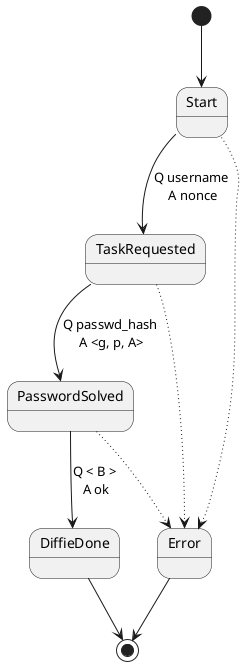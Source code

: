 @startuml connection_states

[*] --> Start

Start --> TaskRequested : Q username \nA nonce

TaskRequested --> PasswordSolved: Q passwd_hash \nA <g, p, A>

PasswordSolved --> DiffieDone: Q < B > \nA ok

DiffieDone --> [*]

Start -[dotted]-> Error
TaskRequested -[dotted]-> Error
PasswordSolved -[dotted]-> Error

Error --> [*]

@enduml